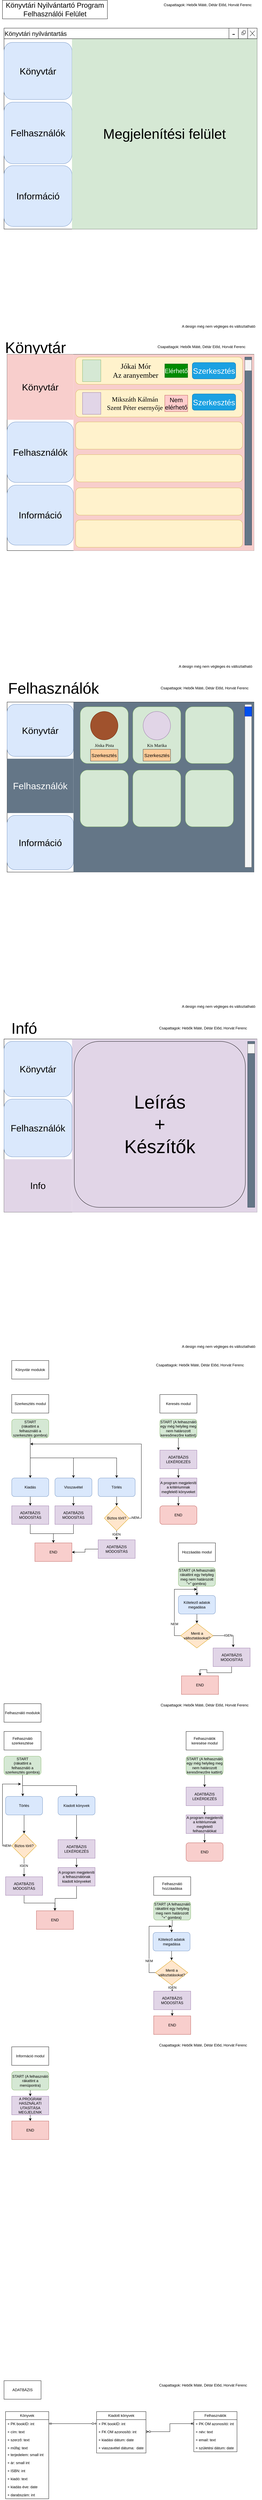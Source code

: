<mxfile version="22.1.4" type="github">
  <diagram name="Page-1" id="88say22HIAeJnyaCDxLZ">
    <mxGraphModel dx="961" dy="528" grid="1" gridSize="10" guides="1" tooltips="1" connect="1" arrows="1" fold="1" page="1" pageScale="1" pageWidth="850" pageHeight="1100" background="#ffffff" math="0" shadow="0">
      <root>
        <mxCell id="0" />
        <mxCell id="1" parent="0" />
        <mxCell id="RWOpoAa0g8dToT_tsujj-1" value="&lt;font style=&quot;font-size: 23px;&quot;&gt;Könyvtári Nyilvántartó Program Felhasználói Felület&lt;/font&gt;" style="rounded=0;whiteSpace=wrap;html=1;fillColor=#FFFFFF;" vertex="1" parent="1">
          <mxGeometry x="10" y="10" width="340" height="60" as="geometry" />
        </mxCell>
        <mxCell id="RWOpoAa0g8dToT_tsujj-62" value="" style="group" vertex="1" connectable="0" parent="1">
          <mxGeometry x="15" y="100" width="820" height="650" as="geometry" />
        </mxCell>
        <mxCell id="RWOpoAa0g8dToT_tsujj-2" value="" style="rounded=0;whiteSpace=wrap;html=1;" vertex="1" parent="RWOpoAa0g8dToT_tsujj-62">
          <mxGeometry y="34.211" width="820" height="615.789" as="geometry" />
        </mxCell>
        <mxCell id="RWOpoAa0g8dToT_tsujj-3" value="&lt;font style=&quot;font-size: 30px;&quot;&gt;Könyvtár&lt;/font&gt;" style="rounded=1;whiteSpace=wrap;html=1;fillColor=#dae8fc;strokeColor=#6c8ebf;" vertex="1" parent="RWOpoAa0g8dToT_tsujj-62">
          <mxGeometry y="46.184" width="220.185" height="184.737" as="geometry" />
        </mxCell>
        <mxCell id="RWOpoAa0g8dToT_tsujj-4" value="&lt;font style=&quot;font-size: 30px;&quot;&gt;Felhasználók&lt;/font&gt;" style="rounded=1;whiteSpace=wrap;html=1;fillColor=#dae8fc;strokeColor=#6c8ebf;" vertex="1" parent="RWOpoAa0g8dToT_tsujj-62">
          <mxGeometry y="239.474" width="220.185" height="199.276" as="geometry" />
        </mxCell>
        <mxCell id="RWOpoAa0g8dToT_tsujj-5" value="&lt;font style=&quot;font-size: 30px;&quot;&gt;Információ&lt;/font&gt;" style="rounded=1;whiteSpace=wrap;html=1;fillColor=#dae8fc;strokeColor=#6c8ebf;" vertex="1" parent="RWOpoAa0g8dToT_tsujj-62">
          <mxGeometry y="444.737" width="220.185" height="196.711" as="geometry" />
        </mxCell>
        <mxCell id="RWOpoAa0g8dToT_tsujj-6" value="&lt;font style=&quot;font-size: 45px;&quot;&gt;Megjelenítési felület&lt;br&gt;&lt;/font&gt;" style="rounded=0;whiteSpace=wrap;html=1;fillColor=#d5e8d4;strokeColor=none;" vertex="1" parent="RWOpoAa0g8dToT_tsujj-62">
          <mxGeometry x="220.185" y="34.211" width="599.815" height="615.789" as="geometry" />
        </mxCell>
        <mxCell id="RWOpoAa0g8dToT_tsujj-7" value="&lt;div style=&quot;font-size: 20px;&quot; align=&quot;left&quot;&gt;Könyvtári nyilvántartás&lt;br&gt;&lt;/div&gt;" style="rounded=0;whiteSpace=wrap;html=1;align=left;" vertex="1" parent="RWOpoAa0g8dToT_tsujj-62">
          <mxGeometry width="820" height="34.211" as="geometry" />
        </mxCell>
        <mxCell id="RWOpoAa0g8dToT_tsujj-8" value="" style="rounded=0;whiteSpace=wrap;html=1;" vertex="1" parent="RWOpoAa0g8dToT_tsujj-62">
          <mxGeometry x="789.63" width="30.37" height="34.211" as="geometry" />
        </mxCell>
        <mxCell id="RWOpoAa0g8dToT_tsujj-9" value="" style="rounded=0;whiteSpace=wrap;html=1;" vertex="1" parent="RWOpoAa0g8dToT_tsujj-62">
          <mxGeometry x="759.259" width="30.37" height="34.211" as="geometry" />
        </mxCell>
        <mxCell id="RWOpoAa0g8dToT_tsujj-10" value="&lt;font style=&quot;font-size: 30px;&quot;&gt;-&lt;/font&gt;" style="rounded=0;whiteSpace=wrap;html=1;" vertex="1" parent="RWOpoAa0g8dToT_tsujj-62">
          <mxGeometry x="728.889" width="30.37" height="34.211" as="geometry" />
        </mxCell>
        <mxCell id="RWOpoAa0g8dToT_tsujj-11" value="" style="rounded=0;whiteSpace=wrap;html=1;" vertex="1" parent="RWOpoAa0g8dToT_tsujj-62">
          <mxGeometry x="770.648" y="12.829" width="7.593" height="8.553" as="geometry" />
        </mxCell>
        <mxCell id="RWOpoAa0g8dToT_tsujj-12" value="" style="rounded=0;whiteSpace=wrap;html=1;" vertex="1" parent="RWOpoAa0g8dToT_tsujj-62">
          <mxGeometry x="774.444" y="8.553" width="7.593" height="8.553" as="geometry" />
        </mxCell>
        <mxCell id="RWOpoAa0g8dToT_tsujj-13" value="" style="endArrow=none;html=1;rounded=0;" edge="1" parent="RWOpoAa0g8dToT_tsujj-62">
          <mxGeometry width="50" height="50" relative="1" as="geometry">
            <mxPoint x="797.222" y="25.658" as="sourcePoint" />
            <mxPoint x="812.407" y="8.553" as="targetPoint" />
          </mxGeometry>
        </mxCell>
        <mxCell id="RWOpoAa0g8dToT_tsujj-14" value="" style="endArrow=none;html=1;rounded=0;" edge="1" parent="RWOpoAa0g8dToT_tsujj-62">
          <mxGeometry width="50" height="50" relative="1" as="geometry">
            <mxPoint x="797.222" y="8.553" as="sourcePoint" />
            <mxPoint x="812.407" y="25.658" as="targetPoint" />
          </mxGeometry>
        </mxCell>
        <mxCell id="RWOpoAa0g8dToT_tsujj-63" value="" style="group" vertex="1" connectable="0" parent="1">
          <mxGeometry x="25" y="1120" width="805" height="670" as="geometry" />
        </mxCell>
        <mxCell id="RWOpoAa0g8dToT_tsujj-15" value="" style="rounded=0;whiteSpace=wrap;html=1;" vertex="1" parent="RWOpoAa0g8dToT_tsujj-63">
          <mxGeometry y="35.263" width="800" height="634.737" as="geometry" />
        </mxCell>
        <mxCell id="RWOpoAa0g8dToT_tsujj-16" value="&lt;div style=&quot;font-size: 50px;&quot;&gt;Könyvtár&lt;/div&gt;" style="text;html=1;strokeColor=none;fillColor=none;align=center;verticalAlign=middle;whiteSpace=wrap;rounded=0;fontSize=50;" vertex="1" parent="RWOpoAa0g8dToT_tsujj-63">
          <mxGeometry x="70.002" width="44.444" height="26.447" as="geometry" />
        </mxCell>
        <mxCell id="RWOpoAa0g8dToT_tsujj-17" value="&lt;font style=&quot;font-size: 30px;&quot;&gt;Felhasználók&lt;/font&gt;" style="rounded=1;whiteSpace=wrap;html=1;fillColor=#dae8fc;strokeColor=#6c8ebf;" vertex="1" parent="RWOpoAa0g8dToT_tsujj-63">
          <mxGeometry y="253.895" width="214.815" height="195.711" as="geometry" />
        </mxCell>
        <mxCell id="RWOpoAa0g8dToT_tsujj-18" value="&lt;div style=&quot;font-size: 30px;&quot;&gt;&lt;font style=&quot;font-size: 30px;&quot;&gt;Információ&lt;/font&gt;&lt;/div&gt;" style="rounded=1;whiteSpace=wrap;html=1;fillColor=#dae8fc;strokeColor=#6c8ebf;" vertex="1" parent="RWOpoAa0g8dToT_tsujj-63">
          <mxGeometry y="458.421" width="214.815" height="193.947" as="geometry" />
        </mxCell>
        <mxCell id="RWOpoAa0g8dToT_tsujj-19" value="" style="rounded=0;whiteSpace=wrap;html=1;fillColor=#f8cecc;strokeColor=none;strokeWidth=0;" vertex="1" parent="RWOpoAa0g8dToT_tsujj-63">
          <mxGeometry x="214.815" y="35.263" width="585.185" height="634.737" as="geometry" />
        </mxCell>
        <mxCell id="RWOpoAa0g8dToT_tsujj-20" value="&lt;font style=&quot;font-size: 30px;&quot;&gt;Könyvtár&lt;/font&gt;" style="rounded=0;whiteSpace=wrap;html=1;fillColor=#f8cecc;strokeColor=none;" vertex="1" parent="RWOpoAa0g8dToT_tsujj-63">
          <mxGeometry y="35.263" width="214.815" height="211.579" as="geometry" />
        </mxCell>
        <mxCell id="RWOpoAa0g8dToT_tsujj-21" value="&lt;div style=&quot;font-size: 24px;&quot; align=&quot;left&quot;&gt;&lt;font style=&quot;font-size: 24px;&quot; face=&quot;Times New Roman&quot;&gt;&amp;nbsp;&amp;nbsp;&amp;nbsp;&amp;nbsp;&amp;nbsp;&amp;nbsp;&amp;nbsp;&amp;nbsp;&amp;nbsp;&amp;nbsp;&amp;nbsp;&amp;nbsp;&amp;nbsp;&amp;nbsp;&amp;nbsp;&amp;nbsp;&amp;nbsp;&amp;nbsp;&amp;nbsp;&amp;nbsp;&amp;nbsp;&amp;nbsp;&amp;nbsp; Jókai Mór &amp;nbsp;&amp;nbsp;&amp;nbsp;&lt;/font&gt;&lt;/div&gt;&lt;div style=&quot;font-size: 24px;&quot; align=&quot;left&quot;&gt;&lt;font style=&quot;font-size: 24px;&quot; face=&quot;Times New Roman&quot;&gt;&amp;nbsp;&amp;nbsp;&amp;nbsp;&amp;nbsp;&amp;nbsp;&amp;nbsp;&amp;nbsp;&amp;nbsp;&amp;nbsp;&amp;nbsp;&amp;nbsp;&amp;nbsp;&amp;nbsp;&amp;nbsp;&amp;nbsp;&amp;nbsp;&amp;nbsp;&amp;nbsp;&amp;nbsp; Az aranyembe&lt;/font&gt;&lt;font face=&quot;Times New Roman&quot; style=&quot;font-size: 24px;&quot;&gt;&lt;font style=&quot;font-size: 24px;&quot;&gt;r&lt;/font&gt;&lt;br&gt;&lt;/font&gt;&lt;/div&gt;" style="rounded=1;whiteSpace=wrap;html=1;align=left;fillColor=#fff2cc;strokeColor=#d6b656;" vertex="1" parent="RWOpoAa0g8dToT_tsujj-63">
          <mxGeometry x="222.222" y="44.079" width="540.741" height="88.158" as="geometry" />
        </mxCell>
        <mxCell id="RWOpoAa0g8dToT_tsujj-22" value="&lt;div style=&quot;font-size: 21px;&quot; align=&quot;left&quot;&gt;&lt;font style=&quot;font-size: 21px;&quot;&gt;&lt;font style=&quot;font-size: 21px;&quot; face=&quot;Times New Roman&quot;&gt;&amp;nbsp;&amp;nbsp;&amp;nbsp;&amp;nbsp;&amp;nbsp;&amp;nbsp;&amp;nbsp;&amp;nbsp;&amp;nbsp;&amp;nbsp;&amp;nbsp;&amp;nbsp;&amp;nbsp;&amp;nbsp;&amp;nbsp;&amp;nbsp;&amp;nbsp;&amp;nbsp;&amp;nbsp;&amp;nbsp;&amp;nbsp; Mikszáth Kálmán&amp;nbsp;&amp;nbsp;&amp;nbsp;&lt;/font&gt;&lt;/font&gt;&lt;/div&gt;&lt;div style=&quot;font-size: 21px;&quot; align=&quot;left&quot;&gt;&lt;font style=&quot;font-size: 21px;&quot;&gt;&lt;font style=&quot;font-size: 21px;&quot; face=&quot;Times New Roman&quot;&gt;&amp;nbsp;&amp;nbsp;&amp;nbsp;&amp;nbsp;&amp;nbsp;&amp;nbsp;&amp;nbsp;&amp;nbsp;&amp;nbsp;&amp;nbsp;&amp;nbsp;&amp;nbsp;&amp;nbsp;&amp;nbsp;&amp;nbsp;&amp;nbsp;&amp;nbsp;&amp;nbsp; Szent Péter esernyője&lt;/font&gt;&lt;/font&gt;&lt;br&gt;&lt;/div&gt;" style="rounded=1;whiteSpace=wrap;html=1;align=left;fillColor=#fff2cc;strokeColor=#d6b656;" vertex="1" parent="RWOpoAa0g8dToT_tsujj-63">
          <mxGeometry x="222.222" y="149.868" width="540.741" height="88.158" as="geometry" />
        </mxCell>
        <mxCell id="RWOpoAa0g8dToT_tsujj-23" value="" style="rounded=1;whiteSpace=wrap;html=1;fillColor=#fff2cc;strokeColor=#d6b656;" vertex="1" parent="RWOpoAa0g8dToT_tsujj-63">
          <mxGeometry x="222.222" y="253.895" width="540.741" height="88.158" as="geometry" />
        </mxCell>
        <mxCell id="RWOpoAa0g8dToT_tsujj-24" value="" style="rounded=1;whiteSpace=wrap;html=1;fillColor=#fff2cc;strokeColor=#d6b656;" vertex="1" parent="RWOpoAa0g8dToT_tsujj-63">
          <mxGeometry x="222.222" y="359.684" width="540.741" height="88.158" as="geometry" />
        </mxCell>
        <mxCell id="RWOpoAa0g8dToT_tsujj-25" value="" style="rounded=1;whiteSpace=wrap;html=1;fillColor=#fff2cc;strokeColor=#d6b656;" vertex="1" parent="RWOpoAa0g8dToT_tsujj-63">
          <mxGeometry x="222.222" y="467.237" width="540.741" height="88.158" as="geometry" />
        </mxCell>
        <mxCell id="RWOpoAa0g8dToT_tsujj-26" value="" style="rounded=0;whiteSpace=wrap;html=1;fillColor=#647687;fontColor=#ffffff;strokeColor=#314354;" vertex="1" parent="RWOpoAa0g8dToT_tsujj-63">
          <mxGeometry x="770.37" y="44.079" width="22.222" height="608.289" as="geometry" />
        </mxCell>
        <mxCell id="RWOpoAa0g8dToT_tsujj-27" value="" style="rounded=1;whiteSpace=wrap;html=1;fillColor=#fff2cc;strokeColor=#d6b656;" vertex="1" parent="RWOpoAa0g8dToT_tsujj-63">
          <mxGeometry x="222.222" y="571.263" width="540.741" height="88.158" as="geometry" />
        </mxCell>
        <mxCell id="RWOpoAa0g8dToT_tsujj-28" value="&lt;font style=&quot;font-size: 20px;&quot;&gt;Elérhető&lt;/font&gt;" style="rounded=0;whiteSpace=wrap;html=1;fillColor=#008a00;fontColor=#ffffff;strokeColor=#005700;" vertex="1" parent="RWOpoAa0g8dToT_tsujj-63">
          <mxGeometry x="511.111" y="66.118" width="74.074" height="44.079" as="geometry" />
        </mxCell>
        <mxCell id="RWOpoAa0g8dToT_tsujj-29" value="&lt;font style=&quot;font-size: 25px;&quot;&gt;Szerkesztés&lt;/font&gt;" style="rounded=1;whiteSpace=wrap;html=1;fillColor=#1ba1e2;strokeColor=#006EAF;fontColor=#ffffff;" vertex="1" parent="RWOpoAa0g8dToT_tsujj-63">
          <mxGeometry x="600" y="61.711" width="140.741" height="52.895" as="geometry" />
        </mxCell>
        <mxCell id="RWOpoAa0g8dToT_tsujj-30" value="&lt;font style=&quot;font-size: 20px;&quot;&gt;Nem&lt;font style=&quot;font-size: 20px;&quot;&gt; elérhető&lt;/font&gt;&lt;/font&gt;" style="rounded=0;whiteSpace=wrap;html=1;fillColor=#FFCCCC;strokeColor=#b85450;" vertex="1" parent="RWOpoAa0g8dToT_tsujj-63">
          <mxGeometry x="511.111" y="167.5" width="74.074" height="52.895" as="geometry" />
        </mxCell>
        <mxCell id="RWOpoAa0g8dToT_tsujj-31" value="&lt;font style=&quot;font-size: 25px;&quot;&gt;Szerkesztés&lt;/font&gt;" style="rounded=1;whiteSpace=wrap;html=1;fillColor=#1ba1e2;strokeColor=#006EAF;fontColor=#ffffff;" vertex="1" parent="RWOpoAa0g8dToT_tsujj-63">
          <mxGeometry x="600" y="163.092" width="140.741" height="52.895" as="geometry" />
        </mxCell>
        <mxCell id="RWOpoAa0g8dToT_tsujj-32" value="" style="rounded=0;whiteSpace=wrap;html=1;fillColor=#f5f5f5;fontColor=#333333;strokeColor=#666666;" vertex="1" parent="RWOpoAa0g8dToT_tsujj-63">
          <mxGeometry x="770.37" y="52.895" width="22.222" height="35.263" as="geometry" />
        </mxCell>
        <mxCell id="RWOpoAa0g8dToT_tsujj-52" value="" style="rounded=0;whiteSpace=wrap;html=1;fillColor=#d5e8d4;strokeColor=#82b366;" vertex="1" parent="RWOpoAa0g8dToT_tsujj-63">
          <mxGeometry x="244.444" y="52.895" width="59.259" height="70.526" as="geometry" />
        </mxCell>
        <mxCell id="RWOpoAa0g8dToT_tsujj-53" value="" style="rounded=0;whiteSpace=wrap;html=1;fillColor=#e1d5e7;strokeColor=#9673a6;" vertex="1" parent="RWOpoAa0g8dToT_tsujj-63">
          <mxGeometry x="244.444" y="158.684" width="59.259" height="70.526" as="geometry" />
        </mxCell>
        <mxCell id="RWOpoAa0g8dToT_tsujj-74" value="Csapattagok: Hebők Máté, Détár Előd, Horvát Ferenc" style="text;html=1;strokeColor=none;fillColor=none;align=center;verticalAlign=middle;whiteSpace=wrap;rounded=0;" vertex="1" parent="RWOpoAa0g8dToT_tsujj-63">
          <mxGeometry x="455" y="-3.55" width="350" height="30" as="geometry" />
        </mxCell>
        <mxCell id="RWOpoAa0g8dToT_tsujj-64" value="" style="group" vertex="1" connectable="0" parent="1">
          <mxGeometry x="25" y="2280" width="800" height="550" as="geometry" />
        </mxCell>
        <mxCell id="RWOpoAa0g8dToT_tsujj-33" value="" style="rounded=0;whiteSpace=wrap;html=1;" vertex="1" parent="RWOpoAa0g8dToT_tsujj-64">
          <mxGeometry width="800" height="550" as="geometry" />
        </mxCell>
        <mxCell id="RWOpoAa0g8dToT_tsujj-34" value="&lt;font style=&quot;font-size: 30px;&quot;&gt;Felhasználók&lt;/font&gt;" style="rounded=0;whiteSpace=wrap;html=1;fillColor=#647687;strokeColor=none;fontColor=#ffffff;" vertex="1" parent="RWOpoAa0g8dToT_tsujj-64">
          <mxGeometry y="183.333" width="214.815" height="175.694" as="geometry" />
        </mxCell>
        <mxCell id="RWOpoAa0g8dToT_tsujj-35" value="&lt;font style=&quot;font-size: 30px;&quot;&gt;Információ&lt;/font&gt;" style="rounded=1;whiteSpace=wrap;html=1;fillColor=#dae8fc;strokeColor=#6c8ebf;" vertex="1" parent="RWOpoAa0g8dToT_tsujj-64">
          <mxGeometry y="366.667" width="214.815" height="175.694" as="geometry" />
        </mxCell>
        <mxCell id="RWOpoAa0g8dToT_tsujj-36" value="" style="rounded=0;whiteSpace=wrap;html=1;fillColor=#647687;strokeColor=none;strokeWidth=0;fontColor=#ffffff;" vertex="1" parent="RWOpoAa0g8dToT_tsujj-64">
          <mxGeometry x="214.815" width="585.185" height="550" as="geometry" />
        </mxCell>
        <mxCell id="RWOpoAa0g8dToT_tsujj-37" value="&lt;font style=&quot;font-size: 30px;&quot;&gt;Könyvtár&lt;/font&gt;" style="rounded=1;whiteSpace=wrap;html=1;fillColor=#dae8fc;strokeColor=#6c8ebf;" vertex="1" parent="RWOpoAa0g8dToT_tsujj-64">
          <mxGeometry y="7.639" width="214.815" height="168.056" as="geometry" />
        </mxCell>
        <mxCell id="RWOpoAa0g8dToT_tsujj-38" value="" style="rounded=0;whiteSpace=wrap;html=1;fillColor=#f5f5f5;fontColor=#333333;strokeColor=#666666;" vertex="1" parent="RWOpoAa0g8dToT_tsujj-64">
          <mxGeometry x="770.37" y="7.639" width="22.222" height="527.083" as="geometry" />
        </mxCell>
        <mxCell id="RWOpoAa0g8dToT_tsujj-39" value="" style="rounded=0;whiteSpace=wrap;html=1;fillColor=#0050ef;fontColor=#ffffff;strokeColor=#001DBC;" vertex="1" parent="RWOpoAa0g8dToT_tsujj-64">
          <mxGeometry x="770.37" y="15.278" width="22.222" height="30.556" as="geometry" />
        </mxCell>
        <mxCell id="RWOpoAa0g8dToT_tsujj-40" value="" style="rounded=1;whiteSpace=wrap;html=1;fillColor=#d5e8d4;strokeColor=#82b366;" vertex="1" parent="RWOpoAa0g8dToT_tsujj-64">
          <mxGeometry x="237.037" y="15.278" width="155.556" height="183.333" as="geometry" />
        </mxCell>
        <mxCell id="RWOpoAa0g8dToT_tsujj-41" value="" style="rounded=1;whiteSpace=wrap;html=1;fillColor=#d5e8d4;strokeColor=#82b366;" vertex="1" parent="RWOpoAa0g8dToT_tsujj-64">
          <mxGeometry x="407.407" y="15.278" width="155.556" height="183.333" as="geometry" />
        </mxCell>
        <mxCell id="RWOpoAa0g8dToT_tsujj-42" value="" style="rounded=1;whiteSpace=wrap;html=1;fillColor=#d5e8d4;strokeColor=#82b366;" vertex="1" parent="RWOpoAa0g8dToT_tsujj-64">
          <mxGeometry x="577.778" y="15.278" width="155.556" height="183.333" as="geometry" />
        </mxCell>
        <mxCell id="RWOpoAa0g8dToT_tsujj-43" value="" style="rounded=1;whiteSpace=wrap;html=1;fillColor=#d5e8d4;strokeColor=#82b366;" vertex="1" parent="RWOpoAa0g8dToT_tsujj-64">
          <mxGeometry x="237.037" y="220" width="155.556" height="183.333" as="geometry" />
        </mxCell>
        <mxCell id="RWOpoAa0g8dToT_tsujj-44" value="" style="rounded=1;whiteSpace=wrap;html=1;fillColor=#d5e8d4;strokeColor=#82b366;" vertex="1" parent="RWOpoAa0g8dToT_tsujj-64">
          <mxGeometry x="407.407" y="220" width="155.556" height="183.333" as="geometry" />
        </mxCell>
        <mxCell id="RWOpoAa0g8dToT_tsujj-45" value="" style="rounded=1;whiteSpace=wrap;html=1;fillColor=#d5e8d4;strokeColor=#82b366;" vertex="1" parent="RWOpoAa0g8dToT_tsujj-64">
          <mxGeometry x="577.778" y="220" width="155.556" height="183.333" as="geometry" />
        </mxCell>
        <mxCell id="RWOpoAa0g8dToT_tsujj-46" value="" style="ellipse;whiteSpace=wrap;html=1;fillColor=#a0522d;fontColor=#ffffff;strokeColor=#6D1F00;" vertex="1" parent="RWOpoAa0g8dToT_tsujj-64">
          <mxGeometry x="270.37" y="30.556" width="88.889" height="91.667" as="geometry" />
        </mxCell>
        <mxCell id="RWOpoAa0g8dToT_tsujj-47" value="&lt;font face=&quot;Verdana&quot; style=&quot;font-size: 14px;&quot;&gt;Jóska Pista&lt;/font&gt;" style="text;html=1;strokeColor=none;fillColor=none;align=center;verticalAlign=middle;whiteSpace=wrap;rounded=0;" vertex="1" parent="RWOpoAa0g8dToT_tsujj-64">
          <mxGeometry x="269.81" y="121.32" width="90" height="40" as="geometry" />
        </mxCell>
        <mxCell id="RWOpoAa0g8dToT_tsujj-48" value="&lt;font style=&quot;font-size: 15px;&quot;&gt;Szerkesztés&lt;/font&gt;" style="rounded=0;whiteSpace=wrap;html=1;fillColor=#ffcc99;strokeColor=#36393d;" vertex="1" parent="RWOpoAa0g8dToT_tsujj-64">
          <mxGeometry x="270.37" y="152.778" width="88.889" height="38.194" as="geometry" />
        </mxCell>
        <mxCell id="RWOpoAa0g8dToT_tsujj-49" value="" style="ellipse;whiteSpace=wrap;html=1;fillColor=#e1d5e7;strokeColor=#9673a6;" vertex="1" parent="RWOpoAa0g8dToT_tsujj-64">
          <mxGeometry x="440.741" y="30.556" width="88.889" height="91.667" as="geometry" />
        </mxCell>
        <mxCell id="RWOpoAa0g8dToT_tsujj-50" value="&lt;font style=&quot;&quot; face=&quot;Verdana&quot;&gt;&lt;font style=&quot;font-size: 14px;&quot;&gt;Kis Marika&lt;/font&gt;&lt;br&gt;&lt;/font&gt;" style="text;html=1;strokeColor=none;fillColor=none;align=center;verticalAlign=middle;whiteSpace=wrap;rounded=0;" vertex="1" parent="RWOpoAa0g8dToT_tsujj-64">
          <mxGeometry x="440.741" y="129.861" width="88.889" height="22.917" as="geometry" />
        </mxCell>
        <mxCell id="RWOpoAa0g8dToT_tsujj-51" value="&lt;font style=&quot;font-size: 15px;&quot;&gt;Szerkesztés&lt;/font&gt;" style="rounded=0;whiteSpace=wrap;html=1;fillColor=#ffcc99;strokeColor=#36393d;" vertex="1" parent="RWOpoAa0g8dToT_tsujj-64">
          <mxGeometry x="440.741" y="152.778" width="88.889" height="38.194" as="geometry" />
        </mxCell>
        <mxCell id="RWOpoAa0g8dToT_tsujj-65" value="" style="group" vertex="1" connectable="0" parent="1">
          <mxGeometry x="15" y="3370" width="820" height="560" as="geometry" />
        </mxCell>
        <mxCell id="RWOpoAa0g8dToT_tsujj-54" value="" style="rounded=0;whiteSpace=wrap;html=1;" vertex="1" parent="RWOpoAa0g8dToT_tsujj-65">
          <mxGeometry width="820" height="560" as="geometry" />
        </mxCell>
        <mxCell id="RWOpoAa0g8dToT_tsujj-55" value="&lt;font style=&quot;font-size: 30px;&quot;&gt;Felhasználók&lt;/font&gt;" style="rounded=1;whiteSpace=wrap;html=1;fillColor=#dae8fc;strokeColor=#6c8ebf;" vertex="1" parent="RWOpoAa0g8dToT_tsujj-65">
          <mxGeometry y="194.444" width="220.185" height="186.667" as="geometry" />
        </mxCell>
        <mxCell id="RWOpoAa0g8dToT_tsujj-56" value="&lt;font style=&quot;font-size: 30px;&quot;&gt;Info&lt;/font&gt;" style="rounded=0;whiteSpace=wrap;html=1;fillColor=#e1d5e7;strokeColor=none;" vertex="1" parent="RWOpoAa0g8dToT_tsujj-65">
          <mxGeometry y="388.889" width="220.185" height="171.111" as="geometry" />
        </mxCell>
        <mxCell id="RWOpoAa0g8dToT_tsujj-57" value="" style="rounded=0;whiteSpace=wrap;html=1;fillColor=#e1d5e7;strokeColor=none;strokeWidth=0;" vertex="1" parent="RWOpoAa0g8dToT_tsujj-65">
          <mxGeometry x="220.185" width="599.815" height="560" as="geometry" />
        </mxCell>
        <mxCell id="RWOpoAa0g8dToT_tsujj-58" value="&lt;font style=&quot;font-size: 30px;&quot;&gt;Könyvtár&lt;/font&gt;" style="rounded=1;whiteSpace=wrap;html=1;fillColor=#dae8fc;strokeColor=#6c8ebf;" vertex="1" parent="RWOpoAa0g8dToT_tsujj-65">
          <mxGeometry y="7.778" width="220.185" height="178.889" as="geometry" />
        </mxCell>
        <mxCell id="RWOpoAa0g8dToT_tsujj-59" value="" style="rounded=0;whiteSpace=wrap;html=1;fillColor=#647687;fontColor=#ffffff;strokeColor=#314354;" vertex="1" parent="RWOpoAa0g8dToT_tsujj-65">
          <mxGeometry x="789.63" y="7.778" width="22.778" height="536.667" as="geometry" />
        </mxCell>
        <mxCell id="RWOpoAa0g8dToT_tsujj-60" value="" style="rounded=0;whiteSpace=wrap;html=1;fillColor=#f5f5f5;strokeColor=#666666;fontColor=#333333;" vertex="1" parent="RWOpoAa0g8dToT_tsujj-65">
          <mxGeometry x="789.63" y="15.556" width="22.778" height="31.111" as="geometry" />
        </mxCell>
        <mxCell id="RWOpoAa0g8dToT_tsujj-61" value="&lt;div&gt;&lt;font style=&quot;font-size: 60px;&quot;&gt;Leírás&lt;/font&gt;&lt;/div&gt;&lt;div&gt;&lt;font style=&quot;font-size: 60px;&quot;&gt;+&lt;/font&gt;&lt;/div&gt;&lt;div&gt;&lt;font style=&quot;font-size: 60px;&quot;&gt;Készítők&lt;br&gt;&lt;/font&gt;&lt;/div&gt;" style="rounded=1;whiteSpace=wrap;html=1;fillColor=none;" vertex="1" parent="RWOpoAa0g8dToT_tsujj-65">
          <mxGeometry x="227.778" y="7.778" width="554.259" height="536.667" as="geometry" />
        </mxCell>
        <mxCell id="RWOpoAa0g8dToT_tsujj-66" value="&lt;font style=&quot;font-size: 50px;&quot;&gt;Felhasználók&lt;/font&gt;" style="text;html=1;align=center;verticalAlign=middle;resizable=0;points=[];autosize=1;strokeColor=none;fillColor=none;" vertex="1" parent="1">
          <mxGeometry x="15" y="2200" width="320" height="70" as="geometry" />
        </mxCell>
        <mxCell id="RWOpoAa0g8dToT_tsujj-67" value="&lt;font style=&quot;font-size: 50px;&quot;&gt;Infó&lt;/font&gt;" style="text;html=1;align=center;verticalAlign=middle;resizable=0;points=[];autosize=1;strokeColor=none;fillColor=none;" vertex="1" parent="1">
          <mxGeometry x="25" y="3300" width="110" height="70" as="geometry" />
        </mxCell>
        <mxCell id="RWOpoAa0g8dToT_tsujj-68" value="Csapattagok: Hebők Máté, Détár Előd, Horvát Ferenc" style="text;html=1;strokeColor=none;fillColor=none;align=center;verticalAlign=middle;whiteSpace=wrap;rounded=0;" vertex="1" parent="1">
          <mxGeometry x="500" y="10" width="350" height="30" as="geometry" />
        </mxCell>
        <mxCell id="RWOpoAa0g8dToT_tsujj-70" value="A design még nem végleges és változtatható" style="text;html=1;align=center;verticalAlign=middle;resizable=0;points=[];autosize=1;strokeColor=none;fillColor=none;" vertex="1" parent="1">
          <mxGeometry x="580" y="1050" width="260" height="30" as="geometry" />
        </mxCell>
        <mxCell id="RWOpoAa0g8dToT_tsujj-71" value="A design még nem végleges és változtatható" style="text;html=1;align=center;verticalAlign=middle;resizable=0;points=[];autosize=1;strokeColor=none;fillColor=none;" vertex="1" parent="1">
          <mxGeometry x="570" y="2150" width="260" height="30" as="geometry" />
        </mxCell>
        <mxCell id="RWOpoAa0g8dToT_tsujj-72" value="A design még nem végleges és változtatható" style="text;html=1;align=center;verticalAlign=middle;resizable=0;points=[];autosize=1;strokeColor=none;fillColor=none;" vertex="1" parent="1">
          <mxGeometry x="580" y="3250" width="260" height="30" as="geometry" />
        </mxCell>
        <mxCell id="RWOpoAa0g8dToT_tsujj-73" value="A design még nem végleges és változtatható" style="text;html=1;align=center;verticalAlign=middle;resizable=0;points=[];autosize=1;strokeColor=none;fillColor=none;" vertex="1" parent="1">
          <mxGeometry x="580" y="4350" width="260" height="30" as="geometry" />
        </mxCell>
        <mxCell id="RWOpoAa0g8dToT_tsujj-75" value="Csapattagok: Hebők Máté, Détár Előd, Horvát Ferenc" style="text;html=1;strokeColor=none;fillColor=none;align=center;verticalAlign=middle;whiteSpace=wrap;rounded=0;" vertex="1" parent="1">
          <mxGeometry x="490" y="2220" width="350" height="30" as="geometry" />
        </mxCell>
        <mxCell id="RWOpoAa0g8dToT_tsujj-76" value="Csapattagok: Hebők Máté, Détár Előd, Horvát Ferenc" style="text;html=1;strokeColor=none;fillColor=none;align=center;verticalAlign=middle;whiteSpace=wrap;rounded=0;" vertex="1" parent="1">
          <mxGeometry x="485" y="3320" width="350" height="30" as="geometry" />
        </mxCell>
        <mxCell id="RWOpoAa0g8dToT_tsujj-77" value="Csapattagok: Hebők Máté, Détár Előd, Horvát Ferenc" style="text;html=1;strokeColor=none;fillColor=none;align=center;verticalAlign=middle;whiteSpace=wrap;rounded=0;" vertex="1" parent="1">
          <mxGeometry x="475" y="4410" width="350" height="30" as="geometry" />
        </mxCell>
        <mxCell id="RWOpoAa0g8dToT_tsujj-78" value="Könyvtár modulok" style="rounded=0;whiteSpace=wrap;html=1;" vertex="1" parent="1">
          <mxGeometry x="40" y="4410" width="120" height="60" as="geometry" />
        </mxCell>
        <mxCell id="RWOpoAa0g8dToT_tsujj-79" value="Szerkesztés modul" style="rounded=0;whiteSpace=wrap;html=1;" vertex="1" parent="1">
          <mxGeometry x="40" y="4520" width="120" height="60" as="geometry" />
        </mxCell>
        <mxCell id="RWOpoAa0g8dToT_tsujj-82" style="edgeStyle=orthogonalEdgeStyle;rounded=0;orthogonalLoop=1;jettySize=auto;html=1;exitX=0.5;exitY=1;exitDx=0;exitDy=0;entryX=0.5;entryY=0;entryDx=0;entryDy=0;" edge="1" parent="1" source="RWOpoAa0g8dToT_tsujj-80" target="RWOpoAa0g8dToT_tsujj-81">
          <mxGeometry relative="1" as="geometry" />
        </mxCell>
        <mxCell id="RWOpoAa0g8dToT_tsujj-84" style="edgeStyle=orthogonalEdgeStyle;rounded=0;orthogonalLoop=1;jettySize=auto;html=1;exitX=0.5;exitY=1;exitDx=0;exitDy=0;entryX=0.5;entryY=0;entryDx=0;entryDy=0;" edge="1" parent="1" source="RWOpoAa0g8dToT_tsujj-80" target="RWOpoAa0g8dToT_tsujj-83">
          <mxGeometry relative="1" as="geometry" />
        </mxCell>
        <mxCell id="RWOpoAa0g8dToT_tsujj-86" style="edgeStyle=orthogonalEdgeStyle;rounded=0;orthogonalLoop=1;jettySize=auto;html=1;exitX=0.5;exitY=1;exitDx=0;exitDy=0;entryX=0.5;entryY=0;entryDx=0;entryDy=0;" edge="1" parent="1" source="RWOpoAa0g8dToT_tsujj-80" target="RWOpoAa0g8dToT_tsujj-85">
          <mxGeometry relative="1" as="geometry" />
        </mxCell>
        <mxCell id="RWOpoAa0g8dToT_tsujj-80" value="START&lt;br&gt;(rákattint a felhasználó a szerkesztés gombra)" style="rounded=1;whiteSpace=wrap;html=1;fillColor=#d5e8d4;strokeColor=#82b366;" vertex="1" parent="1">
          <mxGeometry x="40" y="4600" width="120" height="60" as="geometry" />
        </mxCell>
        <mxCell id="RWOpoAa0g8dToT_tsujj-105" style="edgeStyle=orthogonalEdgeStyle;rounded=0;orthogonalLoop=1;jettySize=auto;html=1;exitX=0.5;exitY=1;exitDx=0;exitDy=0;entryX=0.5;entryY=0;entryDx=0;entryDy=0;" edge="1" parent="1" source="RWOpoAa0g8dToT_tsujj-81" target="RWOpoAa0g8dToT_tsujj-103">
          <mxGeometry relative="1" as="geometry" />
        </mxCell>
        <mxCell id="RWOpoAa0g8dToT_tsujj-81" value="Kiadás" style="rounded=1;whiteSpace=wrap;html=1;fillColor=#dae8fc;strokeColor=#6c8ebf;" vertex="1" parent="1">
          <mxGeometry x="40" y="4790" width="120" height="60" as="geometry" />
        </mxCell>
        <mxCell id="RWOpoAa0g8dToT_tsujj-106" style="edgeStyle=orthogonalEdgeStyle;rounded=0;orthogonalLoop=1;jettySize=auto;html=1;exitX=0.5;exitY=1;exitDx=0;exitDy=0;entryX=0.5;entryY=0;entryDx=0;entryDy=0;" edge="1" parent="1" source="RWOpoAa0g8dToT_tsujj-83" target="RWOpoAa0g8dToT_tsujj-104">
          <mxGeometry relative="1" as="geometry" />
        </mxCell>
        <mxCell id="RWOpoAa0g8dToT_tsujj-83" value="Visszavétel" style="rounded=1;whiteSpace=wrap;html=1;fillColor=#dae8fc;strokeColor=#6c8ebf;" vertex="1" parent="1">
          <mxGeometry x="180" y="4790" width="120" height="60" as="geometry" />
        </mxCell>
        <mxCell id="RWOpoAa0g8dToT_tsujj-89" style="edgeStyle=orthogonalEdgeStyle;rounded=0;orthogonalLoop=1;jettySize=auto;html=1;exitX=0.5;exitY=1;exitDx=0;exitDy=0;entryX=0.5;entryY=0;entryDx=0;entryDy=0;" edge="1" parent="1" source="RWOpoAa0g8dToT_tsujj-85" target="RWOpoAa0g8dToT_tsujj-88">
          <mxGeometry relative="1" as="geometry" />
        </mxCell>
        <mxCell id="RWOpoAa0g8dToT_tsujj-85" value="Törlés" style="rounded=1;whiteSpace=wrap;html=1;fillColor=#dae8fc;strokeColor=#6c8ebf;" vertex="1" parent="1">
          <mxGeometry x="320" y="4790" width="120" height="60" as="geometry" />
        </mxCell>
        <mxCell id="RWOpoAa0g8dToT_tsujj-90" style="edgeStyle=orthogonalEdgeStyle;rounded=0;orthogonalLoop=1;jettySize=auto;html=1;exitX=0.5;exitY=1;exitDx=0;exitDy=0;" edge="1" parent="1" source="RWOpoAa0g8dToT_tsujj-88">
          <mxGeometry relative="1" as="geometry">
            <mxPoint x="379.833" y="4960" as="targetPoint" />
          </mxGeometry>
        </mxCell>
        <mxCell id="RWOpoAa0g8dToT_tsujj-98" style="edgeStyle=orthogonalEdgeStyle;rounded=0;orthogonalLoop=1;jettySize=auto;html=1;exitX=0.5;exitY=1;exitDx=0;exitDy=0;entryX=0.5;entryY=0;entryDx=0;entryDy=0;" edge="1" parent="1" source="RWOpoAa0g8dToT_tsujj-88" target="RWOpoAa0g8dToT_tsujj-97">
          <mxGeometry relative="1" as="geometry" />
        </mxCell>
        <mxCell id="RWOpoAa0g8dToT_tsujj-99" value="IGEN" style="edgeLabel;html=1;align=center;verticalAlign=middle;resizable=0;points=[];" vertex="1" connectable="0" parent="RWOpoAa0g8dToT_tsujj-98">
          <mxGeometry x="-0.2" y="-1" relative="1" as="geometry">
            <mxPoint as="offset" />
          </mxGeometry>
        </mxCell>
        <mxCell id="RWOpoAa0g8dToT_tsujj-113" style="edgeStyle=orthogonalEdgeStyle;rounded=0;orthogonalLoop=1;jettySize=auto;html=1;exitX=1;exitY=0.5;exitDx=0;exitDy=0;" edge="1" parent="1" source="RWOpoAa0g8dToT_tsujj-88">
          <mxGeometry relative="1" as="geometry">
            <mxPoint x="100" y="4680" as="targetPoint" />
            <Array as="points">
              <mxPoint x="460" y="4920" />
              <mxPoint x="460" y="4680" />
            </Array>
          </mxGeometry>
        </mxCell>
        <mxCell id="RWOpoAa0g8dToT_tsujj-114" value="NEM" style="edgeLabel;html=1;align=center;verticalAlign=middle;resizable=0;points=[];" vertex="1" connectable="0" parent="RWOpoAa0g8dToT_tsujj-113">
          <mxGeometry x="-0.938" y="2" relative="1" as="geometry">
            <mxPoint as="offset" />
          </mxGeometry>
        </mxCell>
        <mxCell id="RWOpoAa0g8dToT_tsujj-88" value="Biztos törli?" style="rhombus;whiteSpace=wrap;html=1;fillColor=#ffe6cc;strokeColor=#d79b00;" vertex="1" parent="1">
          <mxGeometry x="340" y="4880" width="80" height="80" as="geometry" />
        </mxCell>
        <mxCell id="RWOpoAa0g8dToT_tsujj-112" style="edgeStyle=orthogonalEdgeStyle;rounded=0;orthogonalLoop=1;jettySize=auto;html=1;exitX=0;exitY=0.5;exitDx=0;exitDy=0;entryX=1;entryY=0.5;entryDx=0;entryDy=0;" edge="1" parent="1" source="RWOpoAa0g8dToT_tsujj-97" target="RWOpoAa0g8dToT_tsujj-107">
          <mxGeometry relative="1" as="geometry" />
        </mxCell>
        <mxCell id="RWOpoAa0g8dToT_tsujj-97" value="ADATBÁZIS MÓDOSÍTÁS" style="rounded=0;whiteSpace=wrap;html=1;fillColor=#e1d5e7;strokeColor=#9673a6;" vertex="1" parent="1">
          <mxGeometry x="320" y="4990" width="120" height="60" as="geometry" />
        </mxCell>
        <mxCell id="RWOpoAa0g8dToT_tsujj-110" style="edgeStyle=orthogonalEdgeStyle;rounded=0;orthogonalLoop=1;jettySize=auto;html=1;exitX=0.5;exitY=1;exitDx=0;exitDy=0;entryX=0.5;entryY=0;entryDx=0;entryDy=0;" edge="1" parent="1" source="RWOpoAa0g8dToT_tsujj-103" target="RWOpoAa0g8dToT_tsujj-107">
          <mxGeometry relative="1" as="geometry" />
        </mxCell>
        <mxCell id="RWOpoAa0g8dToT_tsujj-103" value="ADATBÁZIS MÓDOSÍTÁS" style="rounded=0;whiteSpace=wrap;html=1;fillColor=#e1d5e7;strokeColor=#9673a6;" vertex="1" parent="1">
          <mxGeometry x="40" y="4880" width="120" height="60" as="geometry" />
        </mxCell>
        <mxCell id="RWOpoAa0g8dToT_tsujj-109" style="edgeStyle=orthogonalEdgeStyle;rounded=0;orthogonalLoop=1;jettySize=auto;html=1;exitX=0.5;exitY=1;exitDx=0;exitDy=0;entryX=0.5;entryY=0;entryDx=0;entryDy=0;" edge="1" parent="1" source="RWOpoAa0g8dToT_tsujj-104" target="RWOpoAa0g8dToT_tsujj-107">
          <mxGeometry relative="1" as="geometry" />
        </mxCell>
        <mxCell id="RWOpoAa0g8dToT_tsujj-104" value="ADATBÁZIS MÓDOSÍTÁS" style="rounded=0;whiteSpace=wrap;html=1;fillColor=#e1d5e7;strokeColor=#9673a6;" vertex="1" parent="1">
          <mxGeometry x="180" y="4880" width="120" height="60" as="geometry" />
        </mxCell>
        <mxCell id="RWOpoAa0g8dToT_tsujj-107" value="END" style="rounded=0;whiteSpace=wrap;html=1;fillColor=#f8cecc;strokeColor=#b85450;" vertex="1" parent="1">
          <mxGeometry x="115" y="5000" width="120" height="60" as="geometry" />
        </mxCell>
        <mxCell id="RWOpoAa0g8dToT_tsujj-115" value="Keresés modul" style="rounded=0;whiteSpace=wrap;html=1;" vertex="1" parent="1">
          <mxGeometry x="520" y="4520" width="120" height="60" as="geometry" />
        </mxCell>
        <mxCell id="RWOpoAa0g8dToT_tsujj-118" style="edgeStyle=orthogonalEdgeStyle;rounded=0;orthogonalLoop=1;jettySize=auto;html=1;exitX=0.5;exitY=1;exitDx=0;exitDy=0;entryX=0.5;entryY=0;entryDx=0;entryDy=0;" edge="1" parent="1" source="RWOpoAa0g8dToT_tsujj-116" target="RWOpoAa0g8dToT_tsujj-117">
          <mxGeometry relative="1" as="geometry" />
        </mxCell>
        <mxCell id="RWOpoAa0g8dToT_tsujj-116" value="START (A felhasználó egy még helyileg meg nem határozott keresőmezőre kattint)" style="rounded=1;whiteSpace=wrap;html=1;fillColor=#d5e8d4;strokeColor=#82b366;" vertex="1" parent="1">
          <mxGeometry x="520" y="4600" width="120" height="60" as="geometry" />
        </mxCell>
        <mxCell id="RWOpoAa0g8dToT_tsujj-120" style="edgeStyle=orthogonalEdgeStyle;rounded=0;orthogonalLoop=1;jettySize=auto;html=1;exitX=0.5;exitY=1;exitDx=0;exitDy=0;entryX=0.5;entryY=0;entryDx=0;entryDy=0;" edge="1" parent="1" source="RWOpoAa0g8dToT_tsujj-117">
          <mxGeometry relative="1" as="geometry">
            <mxPoint x="580" y="4790" as="targetPoint" />
          </mxGeometry>
        </mxCell>
        <mxCell id="RWOpoAa0g8dToT_tsujj-117" value="ADATBÁZIS LEKÉRDEZÉS" style="rounded=0;whiteSpace=wrap;html=1;fillColor=#e1d5e7;strokeColor=#9673a6;" vertex="1" parent="1">
          <mxGeometry x="520" y="4700" width="120" height="60" as="geometry" />
        </mxCell>
        <mxCell id="RWOpoAa0g8dToT_tsujj-122" style="edgeStyle=orthogonalEdgeStyle;rounded=0;orthogonalLoop=1;jettySize=auto;html=1;exitX=0.5;exitY=1;exitDx=0;exitDy=0;entryX=0.5;entryY=0;entryDx=0;entryDy=0;" edge="1" parent="1" target="RWOpoAa0g8dToT_tsujj-121">
          <mxGeometry relative="1" as="geometry">
            <mxPoint x="580" y="4850" as="sourcePoint" />
          </mxGeometry>
        </mxCell>
        <mxCell id="RWOpoAa0g8dToT_tsujj-121" value="END" style="rounded=1;whiteSpace=wrap;html=1;fillColor=#f8cecc;strokeColor=#b85450;" vertex="1" parent="1">
          <mxGeometry x="520" y="4880" width="120" height="60" as="geometry" />
        </mxCell>
        <mxCell id="RWOpoAa0g8dToT_tsujj-123" value="A program megjeleníti a kritériumnak megfelelő könyveket" style="whiteSpace=wrap;html=1;fillColor=#e1d5e7;strokeColor=#9673a6;" vertex="1" parent="1">
          <mxGeometry x="520" y="4790" width="120" height="60" as="geometry" />
        </mxCell>
        <mxCell id="RWOpoAa0g8dToT_tsujj-124" value="Hozzáadás modul" style="whiteSpace=wrap;html=1;" vertex="1" parent="1">
          <mxGeometry x="580" y="5000" width="120" height="60" as="geometry" />
        </mxCell>
        <mxCell id="RWOpoAa0g8dToT_tsujj-128" value="" style="edgeStyle=orthogonalEdgeStyle;rounded=0;orthogonalLoop=1;jettySize=auto;html=1;" edge="1" parent="1" source="RWOpoAa0g8dToT_tsujj-126" target="RWOpoAa0g8dToT_tsujj-127">
          <mxGeometry relative="1" as="geometry" />
        </mxCell>
        <mxCell id="RWOpoAa0g8dToT_tsujj-126" value="START (A felhasználó rákattint egy helyileg meg nem határozott &quot;+&quot; gombra)&amp;nbsp;" style="rounded=1;whiteSpace=wrap;html=1;fillColor=#d5e8d4;strokeColor=#82b366;" vertex="1" parent="1">
          <mxGeometry x="580" y="5080" width="120" height="60" as="geometry" />
        </mxCell>
        <mxCell id="RWOpoAa0g8dToT_tsujj-146" style="edgeStyle=orthogonalEdgeStyle;rounded=0;orthogonalLoop=1;jettySize=auto;html=1;exitX=0.5;exitY=1;exitDx=0;exitDy=0;entryX=0.5;entryY=0;entryDx=0;entryDy=0;" edge="1" parent="1" source="RWOpoAa0g8dToT_tsujj-127" target="RWOpoAa0g8dToT_tsujj-133">
          <mxGeometry relative="1" as="geometry" />
        </mxCell>
        <mxCell id="RWOpoAa0g8dToT_tsujj-127" value="Kötelező adatok megadása" style="whiteSpace=wrap;html=1;rounded=1;fillColor=#dae8fc;strokeColor=#6c8ebf;" vertex="1" parent="1">
          <mxGeometry x="580" y="5170" width="120" height="60" as="geometry" />
        </mxCell>
        <mxCell id="RWOpoAa0g8dToT_tsujj-147" style="edgeStyle=orthogonalEdgeStyle;rounded=0;orthogonalLoop=1;jettySize=auto;html=1;exitX=0;exitY=0.5;exitDx=0;exitDy=0;" edge="1" parent="1" source="RWOpoAa0g8dToT_tsujj-133">
          <mxGeometry relative="1" as="geometry">
            <mxPoint x="640" y="5150" as="targetPoint" />
            <Array as="points">
              <mxPoint x="567" y="5300" />
              <mxPoint x="567" y="5150" />
            </Array>
          </mxGeometry>
        </mxCell>
        <mxCell id="RWOpoAa0g8dToT_tsujj-148" value="NEM" style="edgeLabel;html=1;align=center;verticalAlign=middle;resizable=0;points=[];" vertex="1" connectable="0" parent="RWOpoAa0g8dToT_tsujj-147">
          <mxGeometry x="-0.517" relative="1" as="geometry">
            <mxPoint as="offset" />
          </mxGeometry>
        </mxCell>
        <mxCell id="RWOpoAa0g8dToT_tsujj-133" value="Menti a változtatásokat?" style="rhombus;whiteSpace=wrap;html=1;fillColor=#ffe6cc;strokeColor=#d79b00;" vertex="1" parent="1">
          <mxGeometry x="587.5" y="5260" width="105" height="80" as="geometry" />
        </mxCell>
        <mxCell id="RWOpoAa0g8dToT_tsujj-141" value="" style="edgeStyle=orthogonalEdgeStyle;rounded=0;orthogonalLoop=1;jettySize=auto;html=1;" edge="1" parent="1" source="RWOpoAa0g8dToT_tsujj-139" target="RWOpoAa0g8dToT_tsujj-140">
          <mxGeometry relative="1" as="geometry" />
        </mxCell>
        <mxCell id="RWOpoAa0g8dToT_tsujj-139" value="ADATBÁZIS MÓDOSÍTÁS" style="rounded=0;whiteSpace=wrap;html=1;fillColor=#e1d5e7;strokeColor=#9673a6;" vertex="1" parent="1">
          <mxGeometry x="692.5" y="5340" width="120" height="60" as="geometry" />
        </mxCell>
        <mxCell id="RWOpoAa0g8dToT_tsujj-140" value="END" style="whiteSpace=wrap;html=1;rounded=0;fillColor=#f8cecc;strokeColor=#b85450;" vertex="1" parent="1">
          <mxGeometry x="590" y="5430" width="120" height="60" as="geometry" />
        </mxCell>
        <mxCell id="RWOpoAa0g8dToT_tsujj-144" style="edgeStyle=orthogonalEdgeStyle;rounded=0;orthogonalLoop=1;jettySize=auto;html=1;exitX=1;exitY=0.5;exitDx=0;exitDy=0;entryX=0.543;entryY=-0.041;entryDx=0;entryDy=0;entryPerimeter=0;" edge="1" parent="1" source="RWOpoAa0g8dToT_tsujj-133" target="RWOpoAa0g8dToT_tsujj-139">
          <mxGeometry relative="1" as="geometry" />
        </mxCell>
        <mxCell id="RWOpoAa0g8dToT_tsujj-145" value="IGEN" style="edgeLabel;html=1;align=center;verticalAlign=middle;resizable=0;points=[];" vertex="1" connectable="0" parent="RWOpoAa0g8dToT_tsujj-144">
          <mxGeometry x="-0.068" y="1" relative="1" as="geometry">
            <mxPoint as="offset" />
          </mxGeometry>
        </mxCell>
        <mxCell id="RWOpoAa0g8dToT_tsujj-149" value="Csapattagok: Hebők Máté, Détár Előd, Horvát Ferenc" style="text;html=1;strokeColor=none;fillColor=none;align=center;verticalAlign=middle;whiteSpace=wrap;rounded=0;" vertex="1" parent="1">
          <mxGeometry x="490" y="5510" width="350" height="30" as="geometry" />
        </mxCell>
        <mxCell id="RWOpoAa0g8dToT_tsujj-150" value="Felhasználó modulok" style="whiteSpace=wrap;html=1;" vertex="1" parent="1">
          <mxGeometry x="15" y="5520" width="120" height="60" as="geometry" />
        </mxCell>
        <mxCell id="RWOpoAa0g8dToT_tsujj-151" value="Felhasználó szerkesztése" style="whiteSpace=wrap;html=1;" vertex="1" parent="1">
          <mxGeometry x="15" y="5610" width="120" height="60" as="geometry" />
        </mxCell>
        <mxCell id="RWOpoAa0g8dToT_tsujj-152" value="Felhasználók keresése modul" style="rounded=0;whiteSpace=wrap;html=1;" vertex="1" parent="1">
          <mxGeometry x="605" y="5610" width="120" height="60" as="geometry" />
        </mxCell>
        <mxCell id="RWOpoAa0g8dToT_tsujj-153" style="edgeStyle=orthogonalEdgeStyle;rounded=0;orthogonalLoop=1;jettySize=auto;html=1;exitX=0.5;exitY=1;exitDx=0;exitDy=0;entryX=0.5;entryY=0;entryDx=0;entryDy=0;" edge="1" parent="1" source="RWOpoAa0g8dToT_tsujj-154" target="RWOpoAa0g8dToT_tsujj-156">
          <mxGeometry relative="1" as="geometry" />
        </mxCell>
        <mxCell id="RWOpoAa0g8dToT_tsujj-154" value="START (A felhasználó egy még helyileg meg nem határozott keresőmezőre kattint)" style="rounded=1;whiteSpace=wrap;html=1;fillColor=#d5e8d4;strokeColor=#82b366;" vertex="1" parent="1">
          <mxGeometry x="605" y="5690" width="120" height="60" as="geometry" />
        </mxCell>
        <mxCell id="RWOpoAa0g8dToT_tsujj-155" style="edgeStyle=orthogonalEdgeStyle;rounded=0;orthogonalLoop=1;jettySize=auto;html=1;exitX=0.5;exitY=1;exitDx=0;exitDy=0;entryX=0.5;entryY=0;entryDx=0;entryDy=0;" edge="1" parent="1" source="RWOpoAa0g8dToT_tsujj-156">
          <mxGeometry relative="1" as="geometry">
            <mxPoint x="665" y="5880" as="targetPoint" />
          </mxGeometry>
        </mxCell>
        <mxCell id="RWOpoAa0g8dToT_tsujj-156" value="ADATBÁZIS LEKÉRDEZÉS" style="rounded=0;whiteSpace=wrap;html=1;fillColor=#e1d5e7;strokeColor=#9673a6;" vertex="1" parent="1">
          <mxGeometry x="605" y="5790" width="120" height="60" as="geometry" />
        </mxCell>
        <mxCell id="RWOpoAa0g8dToT_tsujj-157" style="edgeStyle=orthogonalEdgeStyle;rounded=0;orthogonalLoop=1;jettySize=auto;html=1;exitX=0.5;exitY=1;exitDx=0;exitDy=0;entryX=0.5;entryY=0;entryDx=0;entryDy=0;" edge="1" parent="1" target="RWOpoAa0g8dToT_tsujj-158">
          <mxGeometry relative="1" as="geometry">
            <mxPoint x="665" y="5940" as="sourcePoint" />
          </mxGeometry>
        </mxCell>
        <mxCell id="RWOpoAa0g8dToT_tsujj-158" value="END" style="rounded=1;whiteSpace=wrap;html=1;fillColor=#f8cecc;strokeColor=#b85450;" vertex="1" parent="1">
          <mxGeometry x="605" y="5970" width="120" height="60" as="geometry" />
        </mxCell>
        <mxCell id="RWOpoAa0g8dToT_tsujj-159" value="A program megjeleníti a kritériumnak megfelelő felhasználókat" style="whiteSpace=wrap;html=1;fillColor=#e1d5e7;strokeColor=#9673a6;" vertex="1" parent="1">
          <mxGeometry x="605" y="5880" width="120" height="60" as="geometry" />
        </mxCell>
        <mxCell id="RWOpoAa0g8dToT_tsujj-189" style="edgeStyle=orthogonalEdgeStyle;rounded=0;orthogonalLoop=1;jettySize=auto;html=1;exitX=0.5;exitY=1;exitDx=0;exitDy=0;entryX=0.5;entryY=0;entryDx=0;entryDy=0;" edge="1" parent="1" source="RWOpoAa0g8dToT_tsujj-163" target="RWOpoAa0g8dToT_tsujj-187">
          <mxGeometry relative="1" as="geometry" />
        </mxCell>
        <mxCell id="RWOpoAa0g8dToT_tsujj-163" value="START&lt;br&gt;(rákattint a felhasználó a szerkesztés gombra)" style="rounded=1;whiteSpace=wrap;html=1;fillColor=#d5e8d4;strokeColor=#82b366;" vertex="1" parent="1">
          <mxGeometry x="15" y="5690" width="120" height="60" as="geometry" />
        </mxCell>
        <mxCell id="RWOpoAa0g8dToT_tsujj-168" style="edgeStyle=orthogonalEdgeStyle;rounded=0;orthogonalLoop=1;jettySize=auto;html=1;exitX=0.5;exitY=1;exitDx=0;exitDy=0;entryX=0.5;entryY=0;entryDx=0;entryDy=0;" edge="1" parent="1" source="RWOpoAa0g8dToT_tsujj-169" target="RWOpoAa0g8dToT_tsujj-175">
          <mxGeometry relative="1" as="geometry" />
        </mxCell>
        <mxCell id="RWOpoAa0g8dToT_tsujj-169" value="Törlés" style="rounded=1;whiteSpace=wrap;html=1;fillColor=#dae8fc;strokeColor=#6c8ebf;" vertex="1" parent="1">
          <mxGeometry x="20" y="5820" width="120" height="60" as="geometry" />
        </mxCell>
        <mxCell id="RWOpoAa0g8dToT_tsujj-171" style="edgeStyle=orthogonalEdgeStyle;rounded=0;orthogonalLoop=1;jettySize=auto;html=1;exitX=0.5;exitY=1;exitDx=0;exitDy=0;entryX=0.5;entryY=0;entryDx=0;entryDy=0;" edge="1" parent="1" source="RWOpoAa0g8dToT_tsujj-175" target="RWOpoAa0g8dToT_tsujj-177">
          <mxGeometry relative="1" as="geometry" />
        </mxCell>
        <mxCell id="RWOpoAa0g8dToT_tsujj-172" value="IGEN" style="edgeLabel;html=1;align=center;verticalAlign=middle;resizable=0;points=[];" vertex="1" connectable="0" parent="RWOpoAa0g8dToT_tsujj-171">
          <mxGeometry x="-0.2" y="-1" relative="1" as="geometry">
            <mxPoint as="offset" />
          </mxGeometry>
        </mxCell>
        <mxCell id="RWOpoAa0g8dToT_tsujj-185" style="edgeStyle=orthogonalEdgeStyle;rounded=0;orthogonalLoop=1;jettySize=auto;html=1;exitX=0;exitY=0.5;exitDx=0;exitDy=0;" edge="1" parent="1" source="RWOpoAa0g8dToT_tsujj-175">
          <mxGeometry relative="1" as="geometry">
            <mxPoint x="70" y="5780" as="targetPoint" />
            <Array as="points">
              <mxPoint x="10" y="5980" />
              <mxPoint x="10" y="5780" />
            </Array>
          </mxGeometry>
        </mxCell>
        <mxCell id="RWOpoAa0g8dToT_tsujj-186" value="NEM" style="edgeLabel;html=1;align=center;verticalAlign=middle;resizable=0;points=[];" vertex="1" connectable="0" parent="RWOpoAa0g8dToT_tsujj-185">
          <mxGeometry x="-0.888" y="-1" relative="1" as="geometry">
            <mxPoint as="offset" />
          </mxGeometry>
        </mxCell>
        <mxCell id="RWOpoAa0g8dToT_tsujj-175" value="Biztos törli?" style="rhombus;whiteSpace=wrap;html=1;fillColor=#ffe6cc;strokeColor=#d79b00;" vertex="1" parent="1">
          <mxGeometry x="40" y="5940" width="80" height="80" as="geometry" />
        </mxCell>
        <mxCell id="RWOpoAa0g8dToT_tsujj-194" style="edgeStyle=orthogonalEdgeStyle;rounded=0;orthogonalLoop=1;jettySize=auto;html=1;exitX=0.5;exitY=1;exitDx=0;exitDy=0;entryX=0.5;entryY=0;entryDx=0;entryDy=0;" edge="1" parent="1" source="RWOpoAa0g8dToT_tsujj-177" target="RWOpoAa0g8dToT_tsujj-182">
          <mxGeometry relative="1" as="geometry" />
        </mxCell>
        <mxCell id="RWOpoAa0g8dToT_tsujj-177" value="ADATBÁZIS MÓDOSÍTÁS" style="rounded=0;whiteSpace=wrap;html=1;fillColor=#e1d5e7;strokeColor=#9673a6;" vertex="1" parent="1">
          <mxGeometry x="20" y="6080" width="120" height="60" as="geometry" />
        </mxCell>
        <mxCell id="RWOpoAa0g8dToT_tsujj-182" value="END" style="rounded=0;whiteSpace=wrap;html=1;fillColor=#f8cecc;strokeColor=#b85450;" vertex="1" parent="1">
          <mxGeometry x="120" y="6190" width="120" height="60" as="geometry" />
        </mxCell>
        <mxCell id="RWOpoAa0g8dToT_tsujj-184" style="edgeStyle=orthogonalEdgeStyle;rounded=0;orthogonalLoop=1;jettySize=auto;html=1;exitX=0.5;exitY=1;exitDx=0;exitDy=0;entryX=0.466;entryY=-0.007;entryDx=0;entryDy=0;entryPerimeter=0;" edge="1" parent="1" source="RWOpoAa0g8dToT_tsujj-163" target="RWOpoAa0g8dToT_tsujj-169">
          <mxGeometry relative="1" as="geometry" />
        </mxCell>
        <mxCell id="RWOpoAa0g8dToT_tsujj-190" style="edgeStyle=orthogonalEdgeStyle;rounded=0;orthogonalLoop=1;jettySize=auto;html=1;exitX=0.5;exitY=1;exitDx=0;exitDy=0;" edge="1" parent="1" source="RWOpoAa0g8dToT_tsujj-187">
          <mxGeometry relative="1" as="geometry">
            <mxPoint x="250.034" y="5960" as="targetPoint" />
          </mxGeometry>
        </mxCell>
        <mxCell id="RWOpoAa0g8dToT_tsujj-187" value="Kiadott könyvek" style="rounded=1;whiteSpace=wrap;html=1;fillColor=#dae8fc;strokeColor=#6c8ebf;" vertex="1" parent="1">
          <mxGeometry x="190" y="5820" width="120" height="60" as="geometry" />
        </mxCell>
        <mxCell id="RWOpoAa0g8dToT_tsujj-193" style="edgeStyle=orthogonalEdgeStyle;rounded=0;orthogonalLoop=1;jettySize=auto;html=1;exitX=0.5;exitY=1;exitDx=0;exitDy=0;entryX=0.5;entryY=0;entryDx=0;entryDy=0;" edge="1" parent="1" source="RWOpoAa0g8dToT_tsujj-191" target="RWOpoAa0g8dToT_tsujj-192">
          <mxGeometry relative="1" as="geometry" />
        </mxCell>
        <mxCell id="RWOpoAa0g8dToT_tsujj-191" value="ADATBÁZIS LEKÉRDEZÉS" style="rounded=0;whiteSpace=wrap;html=1;fillColor=#e1d5e7;strokeColor=#9673a6;" vertex="1" parent="1">
          <mxGeometry x="190" y="5960" width="120" height="60" as="geometry" />
        </mxCell>
        <mxCell id="RWOpoAa0g8dToT_tsujj-195" style="edgeStyle=orthogonalEdgeStyle;rounded=0;orthogonalLoop=1;jettySize=auto;html=1;exitX=0.5;exitY=1;exitDx=0;exitDy=0;" edge="1" parent="1" source="RWOpoAa0g8dToT_tsujj-192">
          <mxGeometry relative="1" as="geometry">
            <mxPoint x="180" y="6190.0" as="targetPoint" />
          </mxGeometry>
        </mxCell>
        <mxCell id="RWOpoAa0g8dToT_tsujj-192" value="A program megjeleníti a felhasználónak kiadott könyveket" style="whiteSpace=wrap;html=1;fillColor=#e1d5e7;strokeColor=#9673a6;" vertex="1" parent="1">
          <mxGeometry x="190" y="6050" width="120" height="60" as="geometry" />
        </mxCell>
        <mxCell id="RWOpoAa0g8dToT_tsujj-196" value="Felhasználó hozzáadása" style="whiteSpace=wrap;html=1;" vertex="1" parent="1">
          <mxGeometry x="500" y="6080" width="120" height="60" as="geometry" />
        </mxCell>
        <mxCell id="RWOpoAa0g8dToT_tsujj-208" style="edgeStyle=orthogonalEdgeStyle;rounded=0;orthogonalLoop=1;jettySize=auto;html=1;exitX=0.5;exitY=1;exitDx=0;exitDy=0;entryX=0.5;entryY=0;entryDx=0;entryDy=0;" edge="1" parent="1" source="RWOpoAa0g8dToT_tsujj-197" target="RWOpoAa0g8dToT_tsujj-199">
          <mxGeometry relative="1" as="geometry" />
        </mxCell>
        <mxCell id="RWOpoAa0g8dToT_tsujj-197" value="START (A felhasználó rákattint egy helyileg meg nem határozott &quot;+&quot; gombra)&amp;nbsp;" style="rounded=1;whiteSpace=wrap;html=1;fillColor=#d5e8d4;strokeColor=#82b366;" vertex="1" parent="1">
          <mxGeometry x="500" y="6160" width="120" height="60" as="geometry" />
        </mxCell>
        <mxCell id="RWOpoAa0g8dToT_tsujj-198" style="edgeStyle=orthogonalEdgeStyle;rounded=0;orthogonalLoop=1;jettySize=auto;html=1;exitX=0.5;exitY=1;exitDx=0;exitDy=0;entryX=0.5;entryY=0;entryDx=0;entryDy=0;" edge="1" parent="1" source="RWOpoAa0g8dToT_tsujj-199" target="RWOpoAa0g8dToT_tsujj-202">
          <mxGeometry relative="1" as="geometry" />
        </mxCell>
        <mxCell id="RWOpoAa0g8dToT_tsujj-199" value="Kötelező adatok megadása" style="whiteSpace=wrap;html=1;rounded=1;fillColor=#dae8fc;strokeColor=#6c8ebf;" vertex="1" parent="1">
          <mxGeometry x="498" y="6260" width="120" height="60" as="geometry" />
        </mxCell>
        <mxCell id="RWOpoAa0g8dToT_tsujj-200" style="edgeStyle=orthogonalEdgeStyle;rounded=0;orthogonalLoop=1;jettySize=auto;html=1;exitX=0;exitY=0.5;exitDx=0;exitDy=0;" edge="1" parent="1" source="RWOpoAa0g8dToT_tsujj-202">
          <mxGeometry relative="1" as="geometry">
            <mxPoint x="558" y="6240" as="targetPoint" />
            <Array as="points">
              <mxPoint x="485" y="6390" />
              <mxPoint x="485" y="6240" />
            </Array>
          </mxGeometry>
        </mxCell>
        <mxCell id="RWOpoAa0g8dToT_tsujj-201" value="NEM" style="edgeLabel;html=1;align=center;verticalAlign=middle;resizable=0;points=[];" vertex="1" connectable="0" parent="RWOpoAa0g8dToT_tsujj-200">
          <mxGeometry x="-0.517" relative="1" as="geometry">
            <mxPoint as="offset" />
          </mxGeometry>
        </mxCell>
        <mxCell id="RWOpoAa0g8dToT_tsujj-209" style="edgeStyle=orthogonalEdgeStyle;rounded=0;orthogonalLoop=1;jettySize=auto;html=1;exitX=0.5;exitY=1;exitDx=0;exitDy=0;entryX=0.5;entryY=0;entryDx=0;entryDy=0;" edge="1" parent="1" source="RWOpoAa0g8dToT_tsujj-202" target="RWOpoAa0g8dToT_tsujj-204">
          <mxGeometry relative="1" as="geometry" />
        </mxCell>
        <mxCell id="RWOpoAa0g8dToT_tsujj-210" value="IGEN" style="edgeLabel;html=1;align=center;verticalAlign=middle;resizable=0;points=[];" vertex="1" connectable="0" parent="RWOpoAa0g8dToT_tsujj-209">
          <mxGeometry x="-0.07" relative="1" as="geometry">
            <mxPoint as="offset" />
          </mxGeometry>
        </mxCell>
        <mxCell id="RWOpoAa0g8dToT_tsujj-202" value="Menti a változtatásokat?" style="rhombus;whiteSpace=wrap;html=1;fillColor=#ffe6cc;strokeColor=#d79b00;" vertex="1" parent="1">
          <mxGeometry x="505.5" y="6350" width="105" height="80" as="geometry" />
        </mxCell>
        <mxCell id="RWOpoAa0g8dToT_tsujj-203" value="" style="edgeStyle=orthogonalEdgeStyle;rounded=0;orthogonalLoop=1;jettySize=auto;html=1;" edge="1" parent="1" source="RWOpoAa0g8dToT_tsujj-204" target="RWOpoAa0g8dToT_tsujj-205">
          <mxGeometry relative="1" as="geometry" />
        </mxCell>
        <mxCell id="RWOpoAa0g8dToT_tsujj-204" value="ADATBÁZIS MÓDOSÍTÁS" style="rounded=0;whiteSpace=wrap;html=1;fillColor=#e1d5e7;strokeColor=#9673a6;" vertex="1" parent="1">
          <mxGeometry x="500" y="6450" width="120" height="60" as="geometry" />
        </mxCell>
        <mxCell id="RWOpoAa0g8dToT_tsujj-205" value="END" style="whiteSpace=wrap;html=1;rounded=0;fillColor=#f8cecc;strokeColor=#b85450;" vertex="1" parent="1">
          <mxGeometry x="500" y="6530" width="120" height="60" as="geometry" />
        </mxCell>
        <mxCell id="RWOpoAa0g8dToT_tsujj-211" value="Csapattagok: Hebők Máté, Détár Előd, Horvát Ferenc" style="text;html=1;strokeColor=none;fillColor=none;align=center;verticalAlign=middle;whiteSpace=wrap;rounded=0;" vertex="1" parent="1">
          <mxGeometry x="485" y="6610" width="350" height="30" as="geometry" />
        </mxCell>
        <mxCell id="RWOpoAa0g8dToT_tsujj-212" value="Információ modul" style="whiteSpace=wrap;html=1;" vertex="1" parent="1">
          <mxGeometry x="40" y="6630" width="120" height="60" as="geometry" />
        </mxCell>
        <mxCell id="RWOpoAa0g8dToT_tsujj-216" style="edgeStyle=orthogonalEdgeStyle;rounded=0;orthogonalLoop=1;jettySize=auto;html=1;exitX=0.5;exitY=1;exitDx=0;exitDy=0;entryX=0.5;entryY=0;entryDx=0;entryDy=0;" edge="1" parent="1" source="RWOpoAa0g8dToT_tsujj-213" target="RWOpoAa0g8dToT_tsujj-214">
          <mxGeometry relative="1" as="geometry" />
        </mxCell>
        <mxCell id="RWOpoAa0g8dToT_tsujj-213" value="START (A felhasználó rákattint a menüpontra)" style="rounded=1;whiteSpace=wrap;html=1;fillColor=#d5e8d4;strokeColor=#82b366;" vertex="1" parent="1">
          <mxGeometry x="40" y="6710" width="120" height="60" as="geometry" />
        </mxCell>
        <mxCell id="RWOpoAa0g8dToT_tsujj-217" style="edgeStyle=orthogonalEdgeStyle;rounded=0;orthogonalLoop=1;jettySize=auto;html=1;exitX=0.5;exitY=1;exitDx=0;exitDy=0;entryX=0.5;entryY=0;entryDx=0;entryDy=0;" edge="1" parent="1" source="RWOpoAa0g8dToT_tsujj-214" target="RWOpoAa0g8dToT_tsujj-215">
          <mxGeometry relative="1" as="geometry" />
        </mxCell>
        <mxCell id="RWOpoAa0g8dToT_tsujj-214" value="A PROGRAM HASZNÁLATI UTASÍTÁSA MEGJELENIK" style="rounded=0;whiteSpace=wrap;html=1;fillColor=#e1d5e7;strokeColor=#9673a6;" vertex="1" parent="1">
          <mxGeometry x="40" y="6790" width="120" height="60" as="geometry" />
        </mxCell>
        <mxCell id="RWOpoAa0g8dToT_tsujj-215" value="END" style="rounded=0;whiteSpace=wrap;html=1;fillColor=#f8cecc;strokeColor=#b85450;" vertex="1" parent="1">
          <mxGeometry x="40" y="6870" width="120" height="60" as="geometry" />
        </mxCell>
        <mxCell id="RWOpoAa0g8dToT_tsujj-218" value="Csapattagok: Hebők Máté, Détár Előd, Horvát Ferenc" style="text;html=1;strokeColor=none;fillColor=none;align=center;verticalAlign=middle;whiteSpace=wrap;rounded=0;" vertex="1" parent="1">
          <mxGeometry x="485" y="7710" width="350" height="30" as="geometry" />
        </mxCell>
        <mxCell id="RWOpoAa0g8dToT_tsujj-219" value="ADATBÁZIS" style="rounded=0;whiteSpace=wrap;html=1;" vertex="1" parent="1">
          <mxGeometry x="15" y="7710" width="120" height="60" as="geometry" />
        </mxCell>
        <mxCell id="RWOpoAa0g8dToT_tsujj-221" value="Könyvek" style="swimlane;fontStyle=0;childLayout=stackLayout;horizontal=1;startSize=26;fillColor=none;horizontalStack=0;resizeParent=1;resizeParentMax=0;resizeLast=0;collapsible=1;marginBottom=0;whiteSpace=wrap;html=1;resizeHeight=1;" vertex="1" parent="1">
          <mxGeometry x="20" y="7810" width="140" height="282" as="geometry">
            <mxRectangle x="20" y="7810" width="90" height="30" as="alternateBounds" />
          </mxGeometry>
        </mxCell>
        <mxCell id="RWOpoAa0g8dToT_tsujj-242" value="+ PK bookID: int" style="text;strokeColor=none;fillColor=none;align=left;verticalAlign=top;spacingLeft=4;spacingRight=4;overflow=hidden;rotatable=0;points=[[0,0.5],[1,0.5]];portConstraint=eastwest;whiteSpace=wrap;html=1;" vertex="1" parent="RWOpoAa0g8dToT_tsujj-221">
          <mxGeometry y="26" width="140" height="26" as="geometry" />
        </mxCell>
        <mxCell id="RWOpoAa0g8dToT_tsujj-222" value="+ cím: text" style="text;strokeColor=none;fillColor=none;align=left;verticalAlign=top;spacingLeft=4;spacingRight=4;overflow=hidden;rotatable=0;points=[[0,0.5],[1,0.5]];portConstraint=eastwest;whiteSpace=wrap;html=1;" vertex="1" parent="RWOpoAa0g8dToT_tsujj-221">
          <mxGeometry y="52" width="140" height="26" as="geometry" />
        </mxCell>
        <mxCell id="RWOpoAa0g8dToT_tsujj-223" value="+ szerző: text" style="text;strokeColor=none;fillColor=none;align=left;verticalAlign=top;spacingLeft=4;spacingRight=4;overflow=hidden;rotatable=0;points=[[0,0.5],[1,0.5]];portConstraint=eastwest;whiteSpace=wrap;html=1;" vertex="1" parent="RWOpoAa0g8dToT_tsujj-221">
          <mxGeometry y="78" width="140" height="26" as="geometry" />
        </mxCell>
        <mxCell id="RWOpoAa0g8dToT_tsujj-224" value="+ műfaj: text" style="text;strokeColor=none;fillColor=none;align=left;verticalAlign=top;spacingLeft=4;spacingRight=4;overflow=hidden;rotatable=0;points=[[0,0.5],[1,0.5]];portConstraint=eastwest;whiteSpace=wrap;html=1;" vertex="1" parent="RWOpoAa0g8dToT_tsujj-221">
          <mxGeometry y="104" width="140" height="22" as="geometry" />
        </mxCell>
        <mxCell id="RWOpoAa0g8dToT_tsujj-225" value="+ terjedelem: small int" style="text;strokeColor=none;fillColor=none;align=left;verticalAlign=top;spacingLeft=4;spacingRight=4;overflow=hidden;rotatable=0;points=[[0,0.5],[1,0.5]];portConstraint=eastwest;whiteSpace=wrap;html=1;" vertex="1" parent="RWOpoAa0g8dToT_tsujj-221">
          <mxGeometry y="126" width="140" height="26" as="geometry" />
        </mxCell>
        <mxCell id="RWOpoAa0g8dToT_tsujj-227" value="+ ár: small int" style="text;strokeColor=none;fillColor=none;align=left;verticalAlign=top;spacingLeft=4;spacingRight=4;overflow=hidden;rotatable=0;points=[[0,0.5],[1,0.5]];portConstraint=eastwest;whiteSpace=wrap;html=1;" vertex="1" parent="RWOpoAa0g8dToT_tsujj-221">
          <mxGeometry y="152" width="140" height="26" as="geometry" />
        </mxCell>
        <mxCell id="RWOpoAa0g8dToT_tsujj-228" value="+ ISBN: int" style="text;strokeColor=none;fillColor=none;align=left;verticalAlign=top;spacingLeft=4;spacingRight=4;overflow=hidden;rotatable=0;points=[[0,0.5],[1,0.5]];portConstraint=eastwest;whiteSpace=wrap;html=1;" vertex="1" parent="RWOpoAa0g8dToT_tsujj-221">
          <mxGeometry y="178" width="140" height="26" as="geometry" />
        </mxCell>
        <mxCell id="RWOpoAa0g8dToT_tsujj-229" value="+ kiadó: text" style="text;strokeColor=none;fillColor=none;align=left;verticalAlign=top;spacingLeft=4;spacingRight=4;overflow=hidden;rotatable=0;points=[[0,0.5],[1,0.5]];portConstraint=eastwest;whiteSpace=wrap;html=1;" vertex="1" parent="RWOpoAa0g8dToT_tsujj-221">
          <mxGeometry y="204" width="140" height="26" as="geometry" />
        </mxCell>
        <mxCell id="RWOpoAa0g8dToT_tsujj-230" value="+ kiadás éve: date" style="text;strokeColor=none;fillColor=none;align=left;verticalAlign=top;spacingLeft=4;spacingRight=4;overflow=hidden;rotatable=0;points=[[0,0.5],[1,0.5]];portConstraint=eastwest;whiteSpace=wrap;html=1;" vertex="1" parent="RWOpoAa0g8dToT_tsujj-221">
          <mxGeometry y="230" width="140" height="26" as="geometry" />
        </mxCell>
        <mxCell id="RWOpoAa0g8dToT_tsujj-250" value="+ darabszám: int" style="text;strokeColor=none;fillColor=none;align=left;verticalAlign=top;spacingLeft=4;spacingRight=4;overflow=hidden;rotatable=0;points=[[0,0.5],[1,0.5]];portConstraint=eastwest;whiteSpace=wrap;html=1;" vertex="1" parent="RWOpoAa0g8dToT_tsujj-221">
          <mxGeometry y="256" width="140" height="26" as="geometry" />
        </mxCell>
        <mxCell id="RWOpoAa0g8dToT_tsujj-232" value="Felhasználók" style="swimlane;fontStyle=0;childLayout=stackLayout;horizontal=1;startSize=26;fillColor=none;horizontalStack=0;resizeParent=1;resizeParentMax=0;resizeLast=0;collapsible=1;marginBottom=0;whiteSpace=wrap;html=1;" vertex="1" parent="1">
          <mxGeometry x="630" y="7810" width="140" height="130" as="geometry" />
        </mxCell>
        <mxCell id="RWOpoAa0g8dToT_tsujj-236" value="+ PK OM azonosító: int" style="text;strokeColor=none;fillColor=none;align=left;verticalAlign=top;spacingLeft=4;spacingRight=4;overflow=hidden;rotatable=0;points=[[0,0.5],[1,0.5]];portConstraint=eastwest;whiteSpace=wrap;html=1;" vertex="1" parent="RWOpoAa0g8dToT_tsujj-232">
          <mxGeometry y="26" width="140" height="26" as="geometry" />
        </mxCell>
        <mxCell id="RWOpoAa0g8dToT_tsujj-233" value="+ név: text" style="text;strokeColor=none;fillColor=none;align=left;verticalAlign=top;spacingLeft=4;spacingRight=4;overflow=hidden;rotatable=0;points=[[0,0.5],[1,0.5]];portConstraint=eastwest;whiteSpace=wrap;html=1;" vertex="1" parent="RWOpoAa0g8dToT_tsujj-232">
          <mxGeometry y="52" width="140" height="26" as="geometry" />
        </mxCell>
        <mxCell id="RWOpoAa0g8dToT_tsujj-234" value="+ email: text" style="text;strokeColor=none;fillColor=none;align=left;verticalAlign=top;spacingLeft=4;spacingRight=4;overflow=hidden;rotatable=0;points=[[0,0.5],[1,0.5]];portConstraint=eastwest;whiteSpace=wrap;html=1;" vertex="1" parent="RWOpoAa0g8dToT_tsujj-232">
          <mxGeometry y="78" width="140" height="26" as="geometry" />
        </mxCell>
        <mxCell id="RWOpoAa0g8dToT_tsujj-235" value="+ születési dátum: date" style="text;strokeColor=none;fillColor=none;align=left;verticalAlign=top;spacingLeft=4;spacingRight=4;overflow=hidden;rotatable=0;points=[[0,0.5],[1,0.5]];portConstraint=eastwest;whiteSpace=wrap;html=1;" vertex="1" parent="RWOpoAa0g8dToT_tsujj-232">
          <mxGeometry y="104" width="140" height="26" as="geometry" />
        </mxCell>
        <mxCell id="RWOpoAa0g8dToT_tsujj-237" value="Kiadott könyvek" style="swimlane;fontStyle=0;childLayout=stackLayout;horizontal=1;startSize=26;fillColor=none;horizontalStack=0;resizeParent=1;resizeParentMax=0;resizeLast=0;collapsible=1;marginBottom=0;whiteSpace=wrap;html=1;" vertex="1" parent="1">
          <mxGeometry x="315" y="7810" width="160" height="134" as="geometry" />
        </mxCell>
        <mxCell id="RWOpoAa0g8dToT_tsujj-241" value="+ PK bookID: int" style="text;strokeColor=none;fillColor=none;align=left;verticalAlign=top;spacingLeft=4;spacingRight=4;overflow=hidden;rotatable=0;points=[[0,0.5],[1,0.5]];portConstraint=eastwest;whiteSpace=wrap;html=1;" vertex="1" parent="RWOpoAa0g8dToT_tsujj-237">
          <mxGeometry y="26" width="160" height="26" as="geometry" />
        </mxCell>
        <mxCell id="RWOpoAa0g8dToT_tsujj-251" value="+ FK OM azonosító: int" style="text;strokeColor=none;fillColor=none;align=left;verticalAlign=top;spacingLeft=4;spacingRight=4;overflow=hidden;rotatable=0;points=[[0,0.5],[1,0.5]];portConstraint=eastwest;whiteSpace=wrap;html=1;" vertex="1" parent="RWOpoAa0g8dToT_tsujj-237">
          <mxGeometry y="52" width="160" height="26" as="geometry" />
        </mxCell>
        <mxCell id="RWOpoAa0g8dToT_tsujj-238" value="+ kiadási dátum: date" style="text;strokeColor=none;fillColor=none;align=left;verticalAlign=top;spacingLeft=4;spacingRight=4;overflow=hidden;rotatable=0;points=[[0,0.5],[1,0.5]];portConstraint=eastwest;whiteSpace=wrap;html=1;" vertex="1" parent="RWOpoAa0g8dToT_tsujj-237">
          <mxGeometry y="78" width="160" height="26" as="geometry" />
        </mxCell>
        <mxCell id="RWOpoAa0g8dToT_tsujj-239" value="+ viaszavétel dátuma:&amp;nbsp; date" style="text;strokeColor=none;fillColor=none;align=left;verticalAlign=top;spacingLeft=4;spacingRight=4;overflow=hidden;rotatable=0;points=[[0,0.5],[1,0.5]];portConstraint=eastwest;whiteSpace=wrap;html=1;" vertex="1" parent="RWOpoAa0g8dToT_tsujj-237">
          <mxGeometry y="104" width="160" height="30" as="geometry" />
        </mxCell>
        <mxCell id="RWOpoAa0g8dToT_tsujj-248" style="edgeStyle=orthogonalEdgeStyle;rounded=0;orthogonalLoop=1;jettySize=auto;html=1;entryX=0;entryY=0.5;entryDx=0;entryDy=0;endArrow=ERoneToMany;endFill=0;startArrow=ERzeroToMany;startFill=0;exitX=1;exitY=0.5;exitDx=0;exitDy=0;" edge="1" parent="1" source="RWOpoAa0g8dToT_tsujj-251" target="RWOpoAa0g8dToT_tsujj-236">
          <mxGeometry relative="1" as="geometry">
            <mxPoint x="480" y="7901" as="sourcePoint" />
          </mxGeometry>
        </mxCell>
        <mxCell id="RWOpoAa0g8dToT_tsujj-249" style="edgeStyle=orthogonalEdgeStyle;rounded=0;orthogonalLoop=1;jettySize=auto;html=1;exitX=1;exitY=0.5;exitDx=0;exitDy=0;entryX=0;entryY=0.5;entryDx=0;entryDy=0;endArrow=ERzeroToOne;endFill=0;startArrow=ERmandOne;startFill=0;" edge="1" parent="1" source="RWOpoAa0g8dToT_tsujj-242" target="RWOpoAa0g8dToT_tsujj-241">
          <mxGeometry relative="1" as="geometry" />
        </mxCell>
      </root>
    </mxGraphModel>
  </diagram>
</mxfile>

